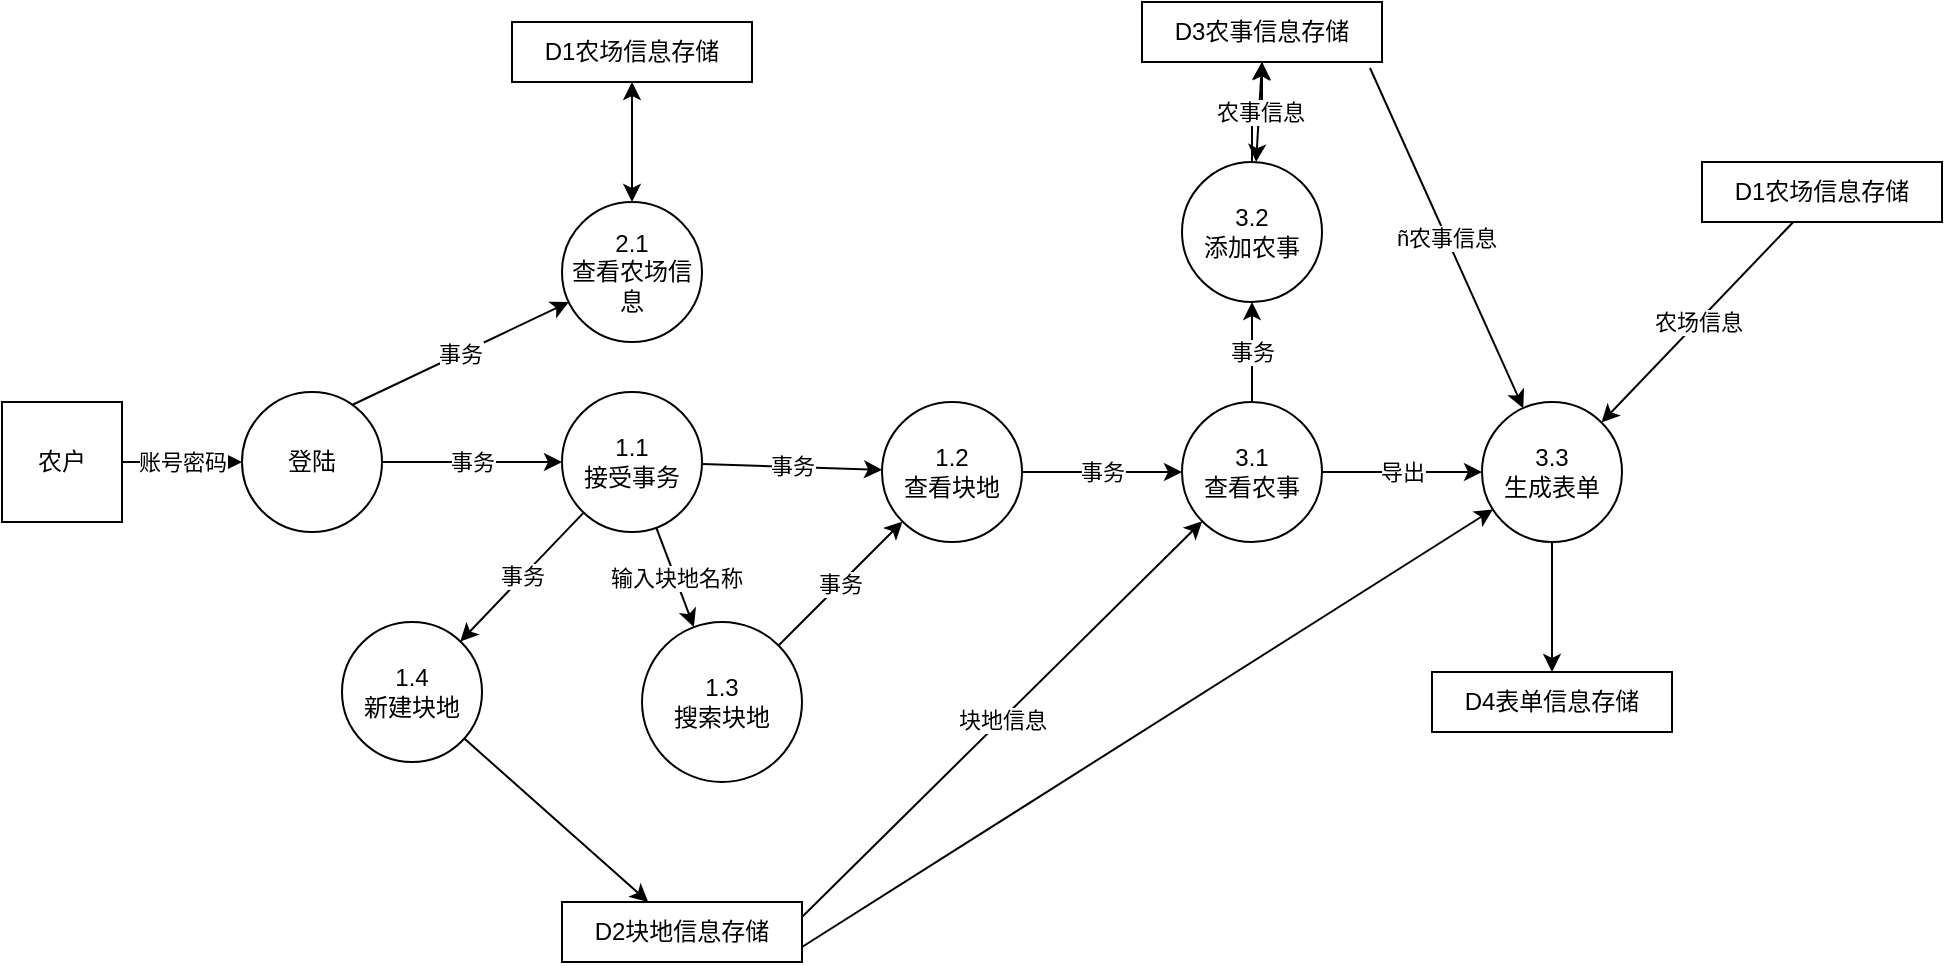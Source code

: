 <mxfile version="14.0.0" type="github">
  <diagram id="6kSsNbeywcOwikBd8RNU" name="Page-1">
    <mxGraphModel dx="2249" dy="1931" grid="1" gridSize="10" guides="1" tooltips="1" connect="1" arrows="1" fold="1" page="1" pageScale="1" pageWidth="827" pageHeight="1169" math="0" shadow="0">
      <root>
        <mxCell id="0" />
        <mxCell id="1" parent="0" />
        <mxCell id="m4-hBxgZzfCHqX5AAYPG-1" value="&lt;font style=&quot;vertical-align: inherit&quot;&gt;&lt;font style=&quot;vertical-align: inherit&quot;&gt;农户&lt;/font&gt;&lt;/font&gt;" style="whiteSpace=wrap;html=1;aspect=fixed;" parent="1" vertex="1">
          <mxGeometry x="-50" y="80" width="60" height="60" as="geometry" />
        </mxCell>
        <mxCell id="m4-hBxgZzfCHqX5AAYPG-2" value="&lt;font style=&quot;vertical-align: inherit&quot;&gt;&lt;font style=&quot;vertical-align: inherit&quot;&gt;账号密码&lt;/font&gt;&lt;/font&gt;" style="endArrow=classic;html=1;exitX=1;exitY=0.5;exitDx=0;exitDy=0;entryX=0;entryY=0.5;entryDx=0;entryDy=0;" parent="1" source="m4-hBxgZzfCHqX5AAYPG-1" target="m4-hBxgZzfCHqX5AAYPG-3" edge="1">
          <mxGeometry width="50" height="50" relative="1" as="geometry">
            <mxPoint x="20" y="145" as="sourcePoint" />
            <mxPoint x="70" y="95" as="targetPoint" />
          </mxGeometry>
        </mxCell>
        <mxCell id="m4-hBxgZzfCHqX5AAYPG-3" value="&lt;font style=&quot;vertical-align: inherit&quot;&gt;&lt;font style=&quot;vertical-align: inherit&quot;&gt;登陆&lt;/font&gt;&lt;/font&gt;" style="ellipse;whiteSpace=wrap;html=1;aspect=fixed;" parent="1" vertex="1">
          <mxGeometry x="70" y="75" width="70" height="70" as="geometry" />
        </mxCell>
        <mxCell id="m4-hBxgZzfCHqX5AAYPG-4" value="&lt;font style=&quot;vertical-align: inherit&quot;&gt;&lt;font style=&quot;vertical-align: inherit&quot;&gt;&lt;font style=&quot;vertical-align: inherit&quot;&gt;&lt;font style=&quot;vertical-align: inherit&quot;&gt;&lt;font style=&quot;vertical-align: inherit&quot;&gt;&lt;font style=&quot;vertical-align: inherit&quot;&gt;&lt;font style=&quot;vertical-align: inherit&quot;&gt;&lt;font style=&quot;vertical-align: inherit&quot;&gt;1.1&lt;br&gt;接受事务&lt;/font&gt;&lt;/font&gt;&lt;/font&gt;&lt;/font&gt;&lt;/font&gt;&lt;/font&gt;&lt;br&gt;&lt;/font&gt;&lt;/font&gt;" style="ellipse;whiteSpace=wrap;html=1;aspect=fixed;" parent="1" vertex="1">
          <mxGeometry x="230" y="75" width="70" height="70" as="geometry" />
        </mxCell>
        <mxCell id="m4-hBxgZzfCHqX5AAYPG-5" value="&lt;font style=&quot;vertical-align: inherit&quot;&gt;&lt;font style=&quot;vertical-align: inherit&quot;&gt;事务&lt;/font&gt;&lt;/font&gt;" style="endArrow=classic;html=1;entryX=0;entryY=0.5;entryDx=0;entryDy=0;" parent="1" source="m4-hBxgZzfCHqX5AAYPG-3" target="m4-hBxgZzfCHqX5AAYPG-4" edge="1">
          <mxGeometry width="50" height="50" relative="1" as="geometry">
            <mxPoint x="160" y="230" as="sourcePoint" />
            <mxPoint x="210" y="180" as="targetPoint" />
          </mxGeometry>
        </mxCell>
        <mxCell id="m4-hBxgZzfCHqX5AAYPG-6" value="&lt;font style=&quot;vertical-align: inherit&quot;&gt;&lt;font style=&quot;vertical-align: inherit&quot;&gt;1.2&lt;br&gt;查看块地&lt;br&gt;&lt;/font&gt;&lt;/font&gt;" style="ellipse;whiteSpace=wrap;html=1;aspect=fixed;" parent="1" vertex="1">
          <mxGeometry x="390.0" y="80.0" width="70" height="70" as="geometry" />
        </mxCell>
        <mxCell id="m4-hBxgZzfCHqX5AAYPG-7" value="&lt;font style=&quot;vertical-align: inherit&quot;&gt;&lt;font style=&quot;vertical-align: inherit&quot;&gt;1.3&lt;br&gt;搜索块地&lt;br&gt;&lt;/font&gt;&lt;/font&gt;" style="ellipse;whiteSpace=wrap;html=1;aspect=fixed;" parent="1" vertex="1">
          <mxGeometry x="270" y="190" width="80" height="80" as="geometry" />
        </mxCell>
        <mxCell id="m4-hBxgZzfCHqX5AAYPG-8" value="&lt;font style=&quot;vertical-align: inherit&quot;&gt;&lt;font style=&quot;vertical-align: inherit&quot;&gt;事务&lt;/font&gt;&lt;/font&gt;" style="endArrow=classic;html=1;" parent="1" source="m4-hBxgZzfCHqX5AAYPG-4" target="m4-hBxgZzfCHqX5AAYPG-6" edge="1">
          <mxGeometry width="50" height="50" relative="1" as="geometry">
            <mxPoint x="120" y="220" as="sourcePoint" />
            <mxPoint x="170" y="170" as="targetPoint" />
          </mxGeometry>
        </mxCell>
        <mxCell id="m4-hBxgZzfCHqX5AAYPG-9" value="&lt;font style=&quot;vertical-align: inherit&quot;&gt;&lt;font style=&quot;vertical-align: inherit&quot;&gt;输入块地名称&lt;/font&gt;&lt;/font&gt;" style="endArrow=classic;html=1;" parent="1" source="m4-hBxgZzfCHqX5AAYPG-4" target="m4-hBxgZzfCHqX5AAYPG-7" edge="1">
          <mxGeometry width="50" height="50" relative="1" as="geometry">
            <mxPoint x="120" y="220" as="sourcePoint" />
            <mxPoint x="170" y="170" as="targetPoint" />
          </mxGeometry>
        </mxCell>
        <mxCell id="m4-hBxgZzfCHqX5AAYPG-10" value="&lt;font style=&quot;vertical-align: inherit&quot;&gt;&lt;font style=&quot;vertical-align: inherit&quot;&gt;&lt;font style=&quot;vertical-align: inherit&quot;&gt;&lt;font style=&quot;vertical-align: inherit&quot;&gt;&lt;font style=&quot;vertical-align: inherit&quot;&gt;&lt;font style=&quot;vertical-align: inherit&quot;&gt;1.4&lt;/font&gt;&lt;/font&gt;&lt;/font&gt;&lt;/font&gt;&lt;br&gt;&lt;font style=&quot;vertical-align: inherit&quot;&gt;&lt;font style=&quot;vertical-align: inherit&quot;&gt;&lt;font style=&quot;vertical-align: inherit&quot;&gt;&lt;font style=&quot;vertical-align: inherit&quot;&gt;新建块地&lt;/font&gt;&lt;/font&gt;&lt;/font&gt;&lt;/font&gt;&lt;br&gt;&lt;/font&gt;&lt;/font&gt;" style="ellipse;whiteSpace=wrap;html=1;aspect=fixed;" parent="1" vertex="1">
          <mxGeometry x="120.0" y="190.0" width="70" height="70" as="geometry" />
        </mxCell>
        <mxCell id="m4-hBxgZzfCHqX5AAYPG-11" value="&lt;font style=&quot;vertical-align: inherit&quot;&gt;&lt;font style=&quot;vertical-align: inherit&quot;&gt;事务&lt;/font&gt;&lt;/font&gt;" style="endArrow=classic;html=1;" parent="1" source="m4-hBxgZzfCHqX5AAYPG-4" target="m4-hBxgZzfCHqX5AAYPG-10" edge="1">
          <mxGeometry width="50" height="50" relative="1" as="geometry">
            <mxPoint x="120" y="290" as="sourcePoint" />
            <mxPoint x="170" y="240" as="targetPoint" />
          </mxGeometry>
        </mxCell>
        <mxCell id="m4-hBxgZzfCHqX5AAYPG-12" value="&lt;font style=&quot;vertical-align: inherit&quot;&gt;&lt;font style=&quot;vertical-align: inherit&quot;&gt;&lt;font style=&quot;vertical-align: inherit&quot;&gt;&lt;font style=&quot;vertical-align: inherit&quot;&gt;D2块地信息存储&lt;/font&gt;&lt;/font&gt;&lt;/font&gt;&lt;/font&gt;" style="rounded=0;whiteSpace=wrap;html=1;" parent="1" vertex="1">
          <mxGeometry x="230" y="330" width="120" height="30" as="geometry" />
        </mxCell>
        <mxCell id="m4-hBxgZzfCHqX5AAYPG-13" value="" style="endArrow=classic;html=1;" parent="1" source="m4-hBxgZzfCHqX5AAYPG-10" target="m4-hBxgZzfCHqX5AAYPG-12" edge="1">
          <mxGeometry width="50" height="50" relative="1" as="geometry">
            <mxPoint x="120" y="290" as="sourcePoint" />
            <mxPoint x="170" y="240" as="targetPoint" />
          </mxGeometry>
        </mxCell>
        <mxCell id="m4-hBxgZzfCHqX5AAYPG-14" value="&lt;font style=&quot;vertical-align: inherit&quot;&gt;&lt;font style=&quot;vertical-align: inherit&quot;&gt;2.1&lt;br&gt;查看农场信息&lt;br&gt;&lt;/font&gt;&lt;/font&gt;" style="ellipse;whiteSpace=wrap;html=1;aspect=fixed;" parent="1" vertex="1">
          <mxGeometry x="230.0" y="-20.0" width="70" height="70" as="geometry" />
        </mxCell>
        <mxCell id="m4-hBxgZzfCHqX5AAYPG-15" value="&lt;font style=&quot;vertical-align: inherit&quot;&gt;&lt;font style=&quot;vertical-align: inherit&quot;&gt;&lt;font style=&quot;vertical-align: inherit&quot;&gt;&lt;font style=&quot;vertical-align: inherit&quot;&gt;D1农场信息存储&lt;/font&gt;&lt;/font&gt;&lt;/font&gt;&lt;/font&gt;" style="rounded=0;whiteSpace=wrap;html=1;" parent="1" vertex="1">
          <mxGeometry x="205" y="-110" width="120" height="30" as="geometry" />
        </mxCell>
        <mxCell id="m4-hBxgZzfCHqX5AAYPG-16" value="&lt;font style=&quot;vertical-align: inherit&quot;&gt;&lt;font style=&quot;vertical-align: inherit&quot;&gt;事务&lt;/font&gt;&lt;/font&gt;" style="endArrow=classic;html=1;exitX=0.786;exitY=0.093;exitDx=0;exitDy=0;exitPerimeter=0;" parent="1" source="m4-hBxgZzfCHqX5AAYPG-3" target="m4-hBxgZzfCHqX5AAYPG-14" edge="1">
          <mxGeometry width="50" height="50" relative="1" as="geometry">
            <mxPoint x="200" y="90" as="sourcePoint" />
            <mxPoint x="250" y="40" as="targetPoint" />
          </mxGeometry>
        </mxCell>
        <mxCell id="m4-hBxgZzfCHqX5AAYPG-17" value="&lt;font style=&quot;vertical-align: inherit&quot;&gt;&lt;font style=&quot;vertical-align: inherit&quot;&gt;事务&lt;/font&gt;&lt;/font&gt;" style="endArrow=classic;html=1;" parent="1" source="m4-hBxgZzfCHqX5AAYPG-7" target="m4-hBxgZzfCHqX5AAYPG-6" edge="1">
          <mxGeometry width="50" height="50" relative="1" as="geometry">
            <mxPoint x="200" y="170" as="sourcePoint" />
            <mxPoint x="250" y="120" as="targetPoint" />
          </mxGeometry>
        </mxCell>
        <mxCell id="m4-hBxgZzfCHqX5AAYPG-18" value="" style="endArrow=classic;startArrow=classic;html=1;" parent="1" source="m4-hBxgZzfCHqX5AAYPG-14" target="m4-hBxgZzfCHqX5AAYPG-15" edge="1">
          <mxGeometry width="50" height="50" relative="1" as="geometry">
            <mxPoint x="200" y="90" as="sourcePoint" />
            <mxPoint x="250" y="40" as="targetPoint" />
          </mxGeometry>
        </mxCell>
        <mxCell id="m4-hBxgZzfCHqX5AAYPG-19" value="&lt;font style=&quot;vertical-align: inherit&quot;&gt;&lt;font style=&quot;vertical-align: inherit&quot;&gt;3.1&lt;br&gt;查看农事&lt;br&gt;&lt;/font&gt;&lt;/font&gt;" style="ellipse;whiteSpace=wrap;html=1;aspect=fixed;" parent="1" vertex="1">
          <mxGeometry x="540.0" y="80.0" width="70" height="70" as="geometry" />
        </mxCell>
        <mxCell id="m4-hBxgZzfCHqX5AAYPG-20" value="&lt;font style=&quot;vertical-align: inherit&quot;&gt;&lt;font style=&quot;vertical-align: inherit&quot;&gt;事务&lt;/font&gt;&lt;/font&gt;" style="endArrow=classic;html=1;" parent="1" source="m4-hBxgZzfCHqX5AAYPG-6" target="m4-hBxgZzfCHqX5AAYPG-19" edge="1">
          <mxGeometry width="50" height="50" relative="1" as="geometry">
            <mxPoint x="430" y="190" as="sourcePoint" />
            <mxPoint x="480" y="140" as="targetPoint" />
          </mxGeometry>
        </mxCell>
        <mxCell id="m4-hBxgZzfCHqX5AAYPG-21" value="&lt;font style=&quot;vertical-align: inherit&quot;&gt;&lt;font style=&quot;vertical-align: inherit&quot;&gt;块地信息&lt;/font&gt;&lt;/font&gt;" style="endArrow=classic;html=1;exitX=1;exitY=0.25;exitDx=0;exitDy=0;" parent="1" source="m4-hBxgZzfCHqX5AAYPG-12" target="m4-hBxgZzfCHqX5AAYPG-19" edge="1">
          <mxGeometry width="50" height="50" relative="1" as="geometry">
            <mxPoint x="430" y="190" as="sourcePoint" />
            <mxPoint x="480" y="140" as="targetPoint" />
          </mxGeometry>
        </mxCell>
        <mxCell id="m4-hBxgZzfCHqX5AAYPG-26" value="" style="edgeStyle=orthogonalEdgeStyle;rounded=0;orthogonalLoop=1;jettySize=auto;html=1;" parent="1" source="m4-hBxgZzfCHqX5AAYPG-22" target="m4-hBxgZzfCHqX5AAYPG-23" edge="1">
          <mxGeometry relative="1" as="geometry" />
        </mxCell>
        <mxCell id="m4-hBxgZzfCHqX5AAYPG-22" value="&lt;font style=&quot;vertical-align: inherit&quot;&gt;&lt;font style=&quot;vertical-align: inherit&quot;&gt;3.2&lt;br&gt;添加农事&lt;br&gt;&lt;/font&gt;&lt;/font&gt;" style="ellipse;whiteSpace=wrap;html=1;aspect=fixed;" parent="1" vertex="1">
          <mxGeometry x="540.0" y="-40.0" width="70" height="70" as="geometry" />
        </mxCell>
        <mxCell id="m4-hBxgZzfCHqX5AAYPG-23" value="&lt;font style=&quot;vertical-align: inherit&quot;&gt;&lt;font style=&quot;vertical-align: inherit&quot;&gt;&lt;font style=&quot;vertical-align: inherit&quot;&gt;&lt;font style=&quot;vertical-align: inherit&quot;&gt;&lt;font style=&quot;vertical-align: inherit&quot;&gt;&lt;font style=&quot;vertical-align: inherit&quot;&gt;D3农事信息存储&lt;/font&gt;&lt;/font&gt;&lt;/font&gt;&lt;/font&gt;&lt;/font&gt;&lt;/font&gt;" style="rounded=0;whiteSpace=wrap;html=1;" parent="1" vertex="1">
          <mxGeometry x="520" y="-120" width="120" height="30" as="geometry" />
        </mxCell>
        <mxCell id="m4-hBxgZzfCHqX5AAYPG-24" value="&lt;font style=&quot;vertical-align: inherit&quot;&gt;&lt;font style=&quot;vertical-align: inherit&quot;&gt;农事信息&lt;/font&gt;&lt;/font&gt;" style="endArrow=classic;startArrow=classic;html=1;entryX=0.5;entryY=1;entryDx=0;entryDy=0;" parent="1" source="m4-hBxgZzfCHqX5AAYPG-22" target="m4-hBxgZzfCHqX5AAYPG-23" edge="1">
          <mxGeometry width="50" height="50" relative="1" as="geometry">
            <mxPoint x="700" y="-20" as="sourcePoint" />
            <mxPoint x="750" y="-70" as="targetPoint" />
          </mxGeometry>
        </mxCell>
        <mxCell id="m4-hBxgZzfCHqX5AAYPG-25" value="&lt;font style=&quot;vertical-align: inherit&quot;&gt;&lt;font style=&quot;vertical-align: inherit&quot;&gt;事务&lt;/font&gt;&lt;/font&gt;" style="endArrow=classic;html=1;" parent="1" source="m4-hBxgZzfCHqX5AAYPG-19" target="m4-hBxgZzfCHqX5AAYPG-22" edge="1">
          <mxGeometry width="50" height="50" relative="1" as="geometry">
            <mxPoint x="650" y="120" as="sourcePoint" />
            <mxPoint x="700" y="70" as="targetPoint" />
          </mxGeometry>
        </mxCell>
        <mxCell id="m4-hBxgZzfCHqX5AAYPG-27" value="&lt;font style=&quot;vertical-align: inherit&quot;&gt;&lt;font style=&quot;vertical-align: inherit&quot;&gt;&lt;font style=&quot;vertical-align: inherit&quot;&gt;&lt;font style=&quot;vertical-align: inherit&quot;&gt;&lt;font style=&quot;vertical-align: inherit&quot;&gt;&lt;font style=&quot;vertical-align: inherit&quot;&gt;3.3&lt;/font&gt;&lt;/font&gt;&lt;/font&gt;&lt;/font&gt;&lt;br&gt;&lt;font style=&quot;vertical-align: inherit&quot;&gt;&lt;font style=&quot;vertical-align: inherit&quot;&gt;生成表单&lt;/font&gt;&lt;/font&gt;&lt;br&gt;&lt;/font&gt;&lt;/font&gt;" style="ellipse;whiteSpace=wrap;html=1;aspect=fixed;" parent="1" vertex="1">
          <mxGeometry x="690.0" y="80.0" width="70" height="70" as="geometry" />
        </mxCell>
        <mxCell id="m4-hBxgZzfCHqX5AAYPG-28" value="&lt;font style=&quot;vertical-align: inherit&quot;&gt;&lt;font style=&quot;vertical-align: inherit&quot;&gt;导出&lt;/font&gt;&lt;/font&gt;" style="endArrow=classic;html=1;entryX=0;entryY=0.5;entryDx=0;entryDy=0;" parent="1" source="m4-hBxgZzfCHqX5AAYPG-19" target="m4-hBxgZzfCHqX5AAYPG-27" edge="1">
          <mxGeometry width="50" height="50" relative="1" as="geometry">
            <mxPoint x="430" y="180" as="sourcePoint" />
            <mxPoint x="480" y="130" as="targetPoint" />
          </mxGeometry>
        </mxCell>
        <mxCell id="m4-hBxgZzfCHqX5AAYPG-29" value="&lt;font style=&quot;vertical-align: inherit&quot;&gt;&lt;font style=&quot;vertical-align: inherit&quot;&gt;&lt;font style=&quot;vertical-align: inherit&quot;&gt;&lt;font style=&quot;vertical-align: inherit&quot;&gt;&lt;font style=&quot;vertical-align: inherit&quot;&gt;&lt;font style=&quot;vertical-align: inherit&quot;&gt;&lt;font style=&quot;vertical-align: inherit&quot;&gt;&lt;font style=&quot;vertical-align: inherit&quot;&gt;D4表单信息存储&lt;/font&gt;&lt;/font&gt;&lt;/font&gt;&lt;/font&gt;&lt;/font&gt;&lt;/font&gt;&lt;/font&gt;&lt;/font&gt;" style="rounded=0;whiteSpace=wrap;html=1;" parent="1" vertex="1">
          <mxGeometry x="665" y="215" width="120" height="30" as="geometry" />
        </mxCell>
        <mxCell id="m4-hBxgZzfCHqX5AAYPG-30" value="" style="endArrow=classic;html=1;entryX=0.5;entryY=0;entryDx=0;entryDy=0;" parent="1" source="m4-hBxgZzfCHqX5AAYPG-27" target="m4-hBxgZzfCHqX5AAYPG-29" edge="1">
          <mxGeometry width="50" height="50" relative="1" as="geometry">
            <mxPoint x="430" y="180" as="sourcePoint" />
            <mxPoint x="480" y="130" as="targetPoint" />
          </mxGeometry>
        </mxCell>
        <mxCell id="m4-hBxgZzfCHqX5AAYPG-32" value="" style="endArrow=classic;html=1;exitX=1;exitY=0.75;exitDx=0;exitDy=0;" parent="1" source="m4-hBxgZzfCHqX5AAYPG-12" target="m4-hBxgZzfCHqX5AAYPG-27" edge="1">
          <mxGeometry width="50" height="50" relative="1" as="geometry">
            <mxPoint x="430" y="180" as="sourcePoint" />
            <mxPoint x="480" y="130" as="targetPoint" />
          </mxGeometry>
        </mxCell>
        <mxCell id="3hGvKCq3VEZQcGM6IY7r-1" value="&lt;font style=&quot;vertical-align: inherit&quot;&gt;&lt;font style=&quot;vertical-align: inherit&quot;&gt;ñ农事信息&lt;/font&gt;&lt;/font&gt;" style="endArrow=classic;html=1;exitX=0.95;exitY=1.1;exitDx=0;exitDy=0;exitPerimeter=0;" edge="1" parent="1" source="m4-hBxgZzfCHqX5AAYPG-23" target="m4-hBxgZzfCHqX5AAYPG-27">
          <mxGeometry width="50" height="50" relative="1" as="geometry">
            <mxPoint x="380" y="220" as="sourcePoint" />
            <mxPoint x="430" y="170" as="targetPoint" />
          </mxGeometry>
        </mxCell>
        <mxCell id="3hGvKCq3VEZQcGM6IY7r-2" value="&lt;font style=&quot;vertical-align: inherit&quot;&gt;&lt;font style=&quot;vertical-align: inherit&quot;&gt;&lt;font style=&quot;vertical-align: inherit&quot;&gt;&lt;font style=&quot;vertical-align: inherit&quot;&gt;D1农场信息存储&lt;/font&gt;&lt;/font&gt;&lt;/font&gt;&lt;/font&gt;" style="rounded=0;whiteSpace=wrap;html=1;" vertex="1" parent="1">
          <mxGeometry x="800" y="-40" width="120" height="30" as="geometry" />
        </mxCell>
        <mxCell id="3hGvKCq3VEZQcGM6IY7r-3" value="&lt;font style=&quot;vertical-align: inherit&quot;&gt;&lt;font style=&quot;vertical-align: inherit&quot;&gt;&lt;font style=&quot;vertical-align: inherit&quot;&gt;&lt;font style=&quot;vertical-align: inherit&quot;&gt;农场信息&lt;/font&gt;&lt;/font&gt;&lt;/font&gt;&lt;/font&gt;" style="endArrow=classic;html=1;entryX=1;entryY=0;entryDx=0;entryDy=0;" edge="1" parent="1" source="3hGvKCq3VEZQcGM6IY7r-2" target="m4-hBxgZzfCHqX5AAYPG-27">
          <mxGeometry width="50" height="50" relative="1" as="geometry">
            <mxPoint x="380" y="220" as="sourcePoint" />
            <mxPoint x="430" y="170" as="targetPoint" />
          </mxGeometry>
        </mxCell>
      </root>
    </mxGraphModel>
  </diagram>
</mxfile>
